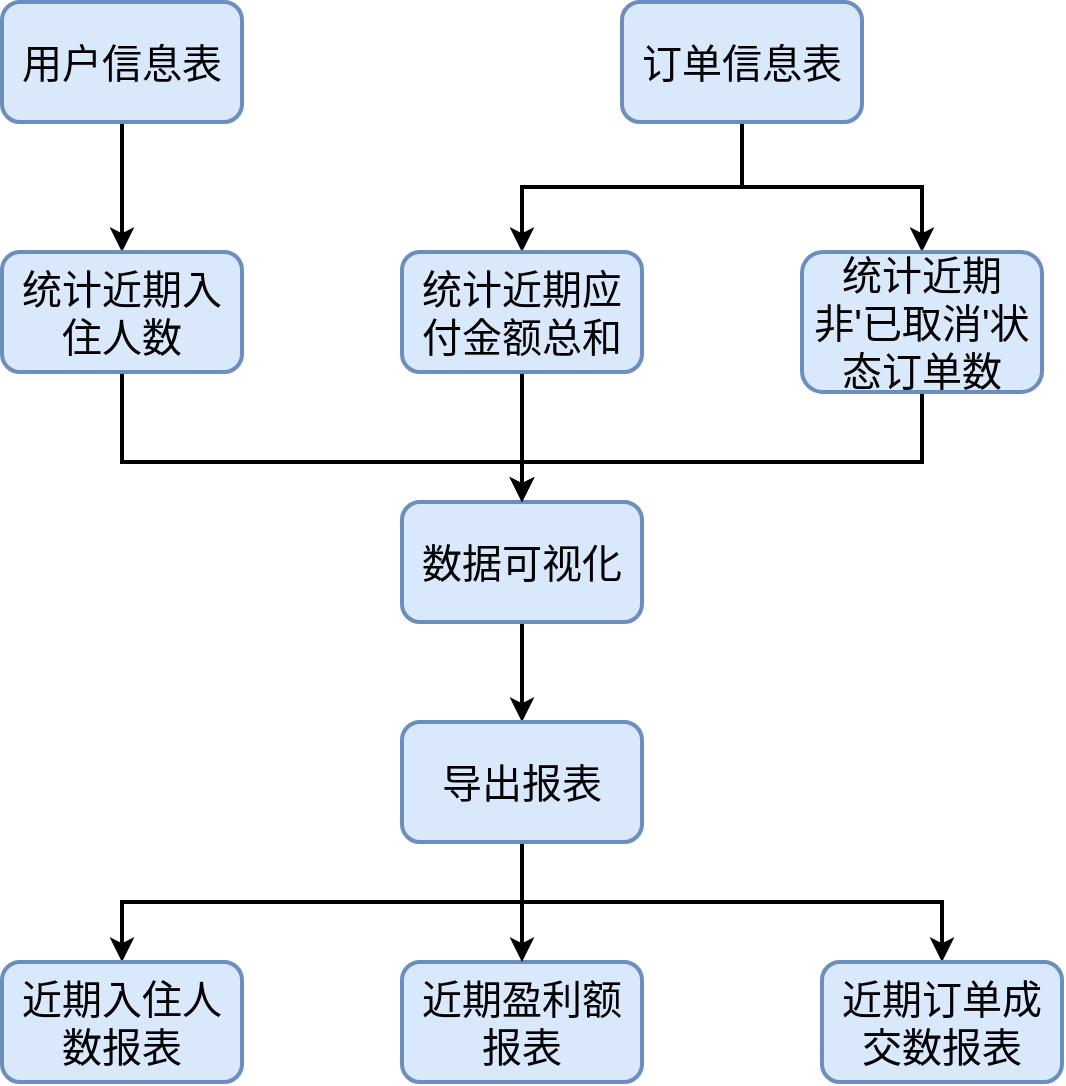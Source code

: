 <mxfile version="14.8.4" type="device"><diagram id="RZ4pQLsfESVYuRC7fiX5" name="Page-1"><mxGraphModel dx="1422" dy="706" grid="1" gridSize="10" guides="1" tooltips="1" connect="1" arrows="1" fold="1" page="1" pageScale="1" pageWidth="2339" pageHeight="3300" math="0" shadow="0"><root><mxCell id="0"/><mxCell id="1" parent="0"/><mxCell id="Vx83M7RDzhMpnd0S384L-5" style="edgeStyle=orthogonalEdgeStyle;rounded=0;orthogonalLoop=1;jettySize=auto;html=1;exitX=0.5;exitY=1;exitDx=0;exitDy=0;entryX=0.5;entryY=0;entryDx=0;entryDy=0;strokeWidth=2;" parent="1" source="KJZw599dvd-hCjUTqQV2-1" target="Vx83M7RDzhMpnd0S384L-1" edge="1"><mxGeometry relative="1" as="geometry"/></mxCell><mxCell id="KJZw599dvd-hCjUTqQV2-1" value="用户信息表" style="rounded=1;whiteSpace=wrap;html=1;fillColor=#dae8fc;strokeColor=#6c8ebf;strokeWidth=2;fontSize=20;" parent="1" vertex="1"><mxGeometry x="480" y="140" width="120" height="60" as="geometry"/></mxCell><mxCell id="Vx83M7RDzhMpnd0S384L-12" style="edgeStyle=orthogonalEdgeStyle;rounded=0;orthogonalLoop=1;jettySize=auto;html=1;exitX=0.5;exitY=1;exitDx=0;exitDy=0;strokeWidth=2;" parent="1" source="KJZw599dvd-hCjUTqQV2-17" target="Vx83M7RDzhMpnd0S384L-8" edge="1"><mxGeometry relative="1" as="geometry"/></mxCell><mxCell id="KJZw599dvd-hCjUTqQV2-17" value="数据可视化" style="rounded=1;whiteSpace=wrap;html=1;fillColor=#dae8fc;strokeColor=#6c8ebf;strokeWidth=2;fontSize=20;" parent="1" vertex="1"><mxGeometry x="680" y="390" width="120" height="60" as="geometry"/></mxCell><mxCell id="KJZw599dvd-hCjUTqQV2-18" value="近期盈利额报表" style="rounded=1;whiteSpace=wrap;html=1;fillColor=#dae8fc;strokeColor=#6c8ebf;strokeWidth=2;fontSize=20;" parent="1" vertex="1"><mxGeometry x="680" y="620" width="120" height="60" as="geometry"/></mxCell><mxCell id="Vx83M7RDzhMpnd0S384L-6" style="edgeStyle=orthogonalEdgeStyle;rounded=0;orthogonalLoop=1;jettySize=auto;html=1;exitX=0.5;exitY=1;exitDx=0;exitDy=0;entryX=0.5;entryY=0;entryDx=0;entryDy=0;strokeWidth=2;" parent="1" source="r0jma4Emd1Hz8P9-cAqs-2" target="Vx83M7RDzhMpnd0S384L-4" edge="1"><mxGeometry relative="1" as="geometry"/></mxCell><mxCell id="Vx83M7RDzhMpnd0S384L-7" style="edgeStyle=orthogonalEdgeStyle;rounded=0;orthogonalLoop=1;jettySize=auto;html=1;exitX=0.5;exitY=1;exitDx=0;exitDy=0;entryX=0.5;entryY=0;entryDx=0;entryDy=0;strokeWidth=2;" parent="1" source="r0jma4Emd1Hz8P9-cAqs-2" target="Vx83M7RDzhMpnd0S384L-3" edge="1"><mxGeometry relative="1" as="geometry"/></mxCell><mxCell id="r0jma4Emd1Hz8P9-cAqs-2" value="订单信息表" style="rounded=1;whiteSpace=wrap;html=1;fillColor=#dae8fc;strokeColor=#6c8ebf;strokeWidth=2;fontSize=20;" parent="1" vertex="1"><mxGeometry x="790" y="140" width="120" height="60" as="geometry"/></mxCell><mxCell id="Vx83M7RDzhMpnd0S384L-16" style="edgeStyle=orthogonalEdgeStyle;rounded=0;orthogonalLoop=1;jettySize=auto;html=1;exitX=0.5;exitY=1;exitDx=0;exitDy=0;strokeWidth=2;" parent="1" source="Vx83M7RDzhMpnd0S384L-1" target="KJZw599dvd-hCjUTqQV2-17" edge="1"><mxGeometry relative="1" as="geometry"><Array as="points"><mxPoint x="540" y="370"/><mxPoint x="740" y="370"/></Array></mxGeometry></mxCell><mxCell id="Vx83M7RDzhMpnd0S384L-1" value="统计近期入住人数" style="rounded=1;whiteSpace=wrap;html=1;fillColor=#dae8fc;strokeColor=#6c8ebf;strokeWidth=2;fontSize=20;" parent="1" vertex="1"><mxGeometry x="480" y="265" width="120" height="60" as="geometry"/></mxCell><mxCell id="Vx83M7RDzhMpnd0S384L-17" style="edgeStyle=orthogonalEdgeStyle;rounded=0;orthogonalLoop=1;jettySize=auto;html=1;exitX=0.5;exitY=1;exitDx=0;exitDy=0;entryX=0.5;entryY=0;entryDx=0;entryDy=0;strokeWidth=2;" parent="1" source="Vx83M7RDzhMpnd0S384L-3" target="KJZw599dvd-hCjUTqQV2-17" edge="1"><mxGeometry relative="1" as="geometry"><Array as="points"><mxPoint x="940" y="370"/><mxPoint x="740" y="370"/></Array></mxGeometry></mxCell><mxCell id="Vx83M7RDzhMpnd0S384L-3" value="&lt;font style=&quot;font-size: 20px&quot;&gt;统计近期非'已取消'状态订单数&lt;/font&gt;" style="rounded=1;whiteSpace=wrap;html=1;fillColor=#dae8fc;strokeColor=#6c8ebf;strokeWidth=2;fontSize=20;" parent="1" vertex="1"><mxGeometry x="880" y="265" width="120" height="70" as="geometry"/></mxCell><mxCell id="Vx83M7RDzhMpnd0S384L-11" style="edgeStyle=orthogonalEdgeStyle;rounded=0;orthogonalLoop=1;jettySize=auto;html=1;exitX=0.5;exitY=1;exitDx=0;exitDy=0;entryX=0.5;entryY=0;entryDx=0;entryDy=0;strokeWidth=2;" parent="1" source="Vx83M7RDzhMpnd0S384L-4" target="KJZw599dvd-hCjUTqQV2-17" edge="1"><mxGeometry relative="1" as="geometry"/></mxCell><mxCell id="Vx83M7RDzhMpnd0S384L-4" value="统计近期应付金额总和" style="rounded=1;whiteSpace=wrap;html=1;fillColor=#dae8fc;strokeColor=#6c8ebf;strokeWidth=2;fontSize=20;" parent="1" vertex="1"><mxGeometry x="680" y="265" width="120" height="60" as="geometry"/></mxCell><mxCell id="Vx83M7RDzhMpnd0S384L-13" style="edgeStyle=orthogonalEdgeStyle;rounded=0;orthogonalLoop=1;jettySize=auto;html=1;exitX=0.5;exitY=1;exitDx=0;exitDy=0;entryX=0.5;entryY=0;entryDx=0;entryDy=0;strokeWidth=2;" parent="1" source="Vx83M7RDzhMpnd0S384L-8" target="KJZw599dvd-hCjUTqQV2-18" edge="1"><mxGeometry relative="1" as="geometry"/></mxCell><mxCell id="Vx83M7RDzhMpnd0S384L-14" style="edgeStyle=orthogonalEdgeStyle;rounded=0;orthogonalLoop=1;jettySize=auto;html=1;exitX=0.5;exitY=1;exitDx=0;exitDy=0;entryX=0.5;entryY=0;entryDx=0;entryDy=0;strokeWidth=2;" parent="1" source="Vx83M7RDzhMpnd0S384L-8" target="Vx83M7RDzhMpnd0S384L-9" edge="1"><mxGeometry relative="1" as="geometry"/></mxCell><mxCell id="Vx83M7RDzhMpnd0S384L-15" style="edgeStyle=orthogonalEdgeStyle;rounded=0;orthogonalLoop=1;jettySize=auto;html=1;exitX=0.5;exitY=1;exitDx=0;exitDy=0;entryX=0.5;entryY=0;entryDx=0;entryDy=0;strokeWidth=2;" parent="1" source="Vx83M7RDzhMpnd0S384L-8" target="Vx83M7RDzhMpnd0S384L-10" edge="1"><mxGeometry relative="1" as="geometry"/></mxCell><mxCell id="Vx83M7RDzhMpnd0S384L-8" value="导出报表" style="rounded=1;whiteSpace=wrap;html=1;fillColor=#dae8fc;strokeColor=#6c8ebf;strokeWidth=2;fontSize=20;" parent="1" vertex="1"><mxGeometry x="680" y="500" width="120" height="60" as="geometry"/></mxCell><mxCell id="Vx83M7RDzhMpnd0S384L-9" value="近期入住人数报表" style="rounded=1;whiteSpace=wrap;html=1;fillColor=#dae8fc;strokeColor=#6c8ebf;strokeWidth=2;fontSize=20;" parent="1" vertex="1"><mxGeometry x="480" y="620" width="120" height="60" as="geometry"/></mxCell><mxCell id="Vx83M7RDzhMpnd0S384L-10" value="近期订单成交数报表" style="rounded=1;whiteSpace=wrap;html=1;fillColor=#dae8fc;strokeColor=#6c8ebf;strokeWidth=2;fontSize=20;" parent="1" vertex="1"><mxGeometry x="890" y="620" width="120" height="60" as="geometry"/></mxCell></root></mxGraphModel></diagram></mxfile>